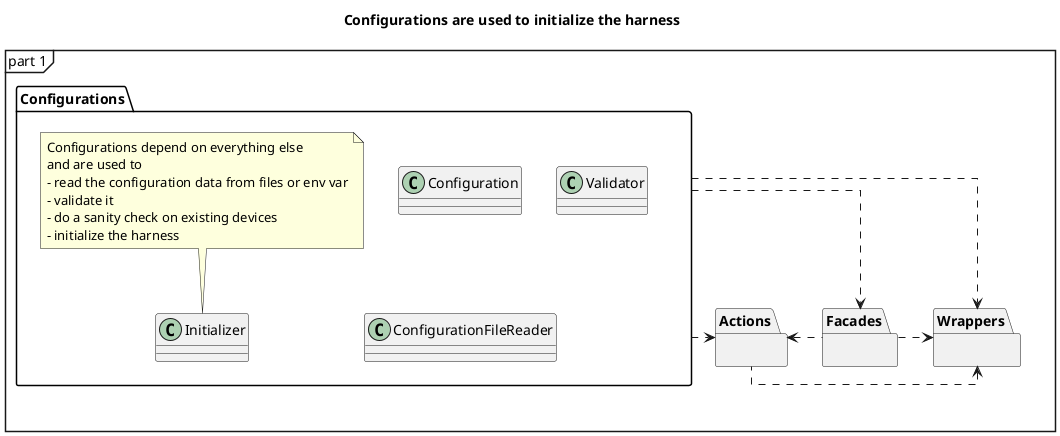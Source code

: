 @startuml
mainframe part 1
'skinparam packageStyle rectangle
skinparam linetype ortho

top to bottom direction

title Configurations are used to initialize the harness

package "Configurations" {
    ' Configuration class to the left of Facades

    class Configuration {
    }
    class Initializer {
    }
    note top
Configurations depend on everything else
and are used to
- read the configuration data from files or env var
- validate it
- do a sanity check on existing devices
- initialize the harness
end note

    class Validator {}
    class ConfigurationFileReader {}

}


' Facades at the top
package "Facades" {


}

'Configuration -[hidden]right- Facades

' Wrappers and Devices in the middle
package "Wrappers" {

}



package "Actions" {

}
' ensure Actions are below Wrappers
'"Wrappers" -[hidden]down--- Actions
Actions .left.> Wrappers
"Facades" ..left..> Actions
"Configurations" ..> Actions
"Configurations" ..> Facades
"Configurations" ..> Wrappers

' Stacking packages vertically
'Facades -[hidden]down- "Wrappers"
Facades ..right..> "Wrappers"


@enduml